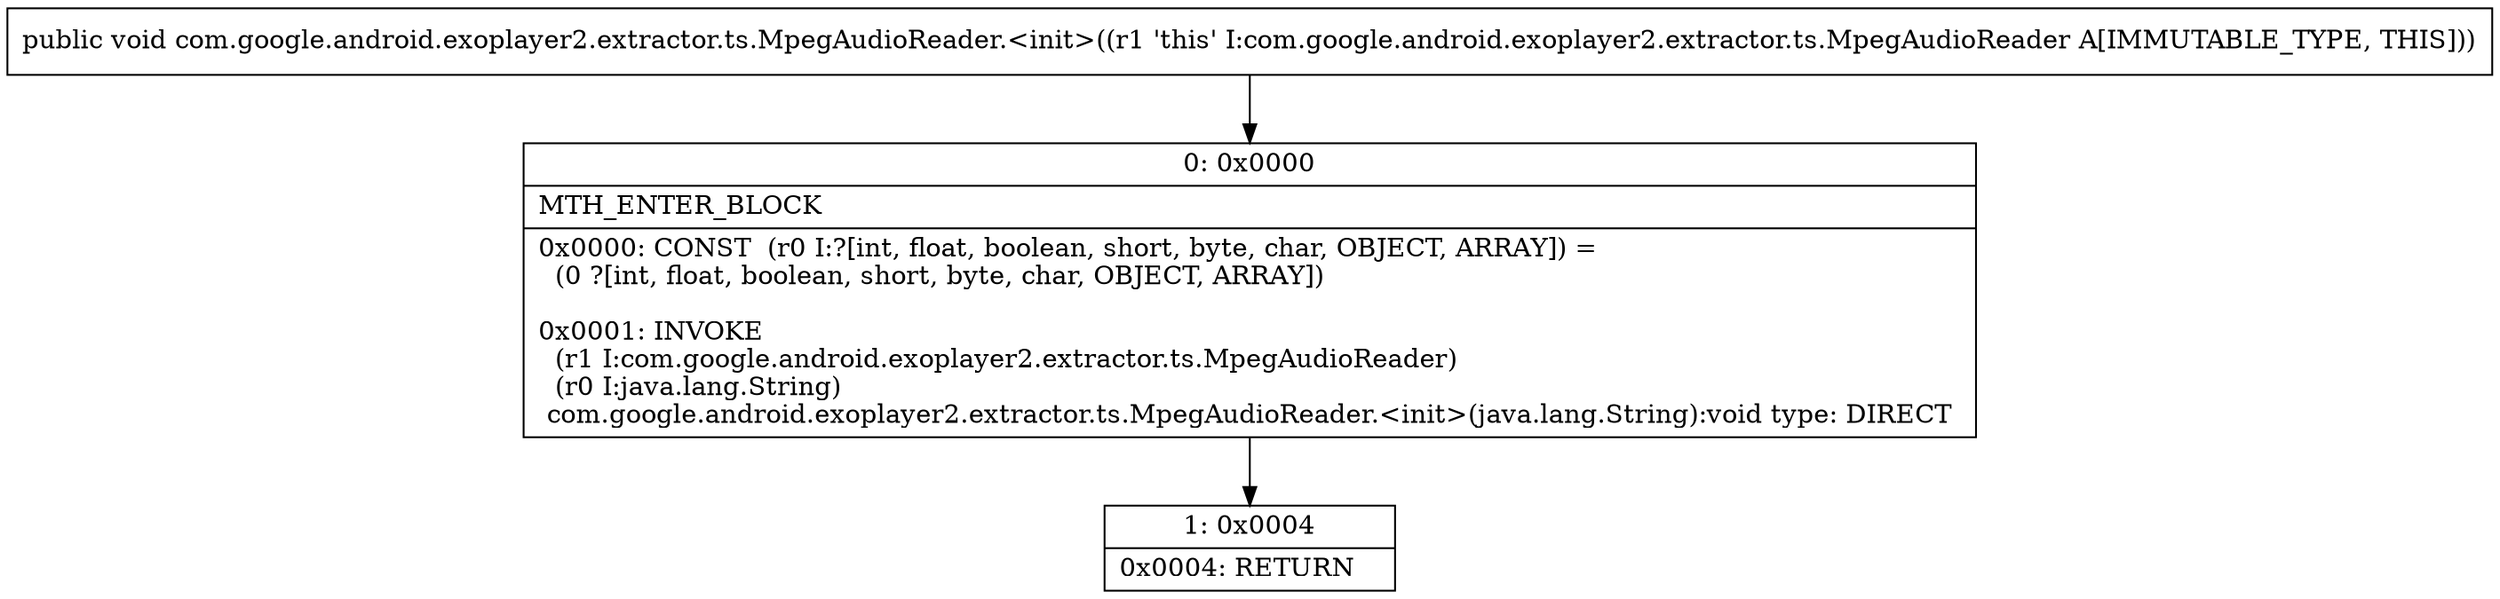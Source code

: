 digraph "CFG forcom.google.android.exoplayer2.extractor.ts.MpegAudioReader.\<init\>()V" {
Node_0 [shape=record,label="{0\:\ 0x0000|MTH_ENTER_BLOCK\l|0x0000: CONST  (r0 I:?[int, float, boolean, short, byte, char, OBJECT, ARRAY]) = \l  (0 ?[int, float, boolean, short, byte, char, OBJECT, ARRAY])\l \l0x0001: INVOKE  \l  (r1 I:com.google.android.exoplayer2.extractor.ts.MpegAudioReader)\l  (r0 I:java.lang.String)\l com.google.android.exoplayer2.extractor.ts.MpegAudioReader.\<init\>(java.lang.String):void type: DIRECT \l}"];
Node_1 [shape=record,label="{1\:\ 0x0004|0x0004: RETURN   \l}"];
MethodNode[shape=record,label="{public void com.google.android.exoplayer2.extractor.ts.MpegAudioReader.\<init\>((r1 'this' I:com.google.android.exoplayer2.extractor.ts.MpegAudioReader A[IMMUTABLE_TYPE, THIS])) }"];
MethodNode -> Node_0;
Node_0 -> Node_1;
}


